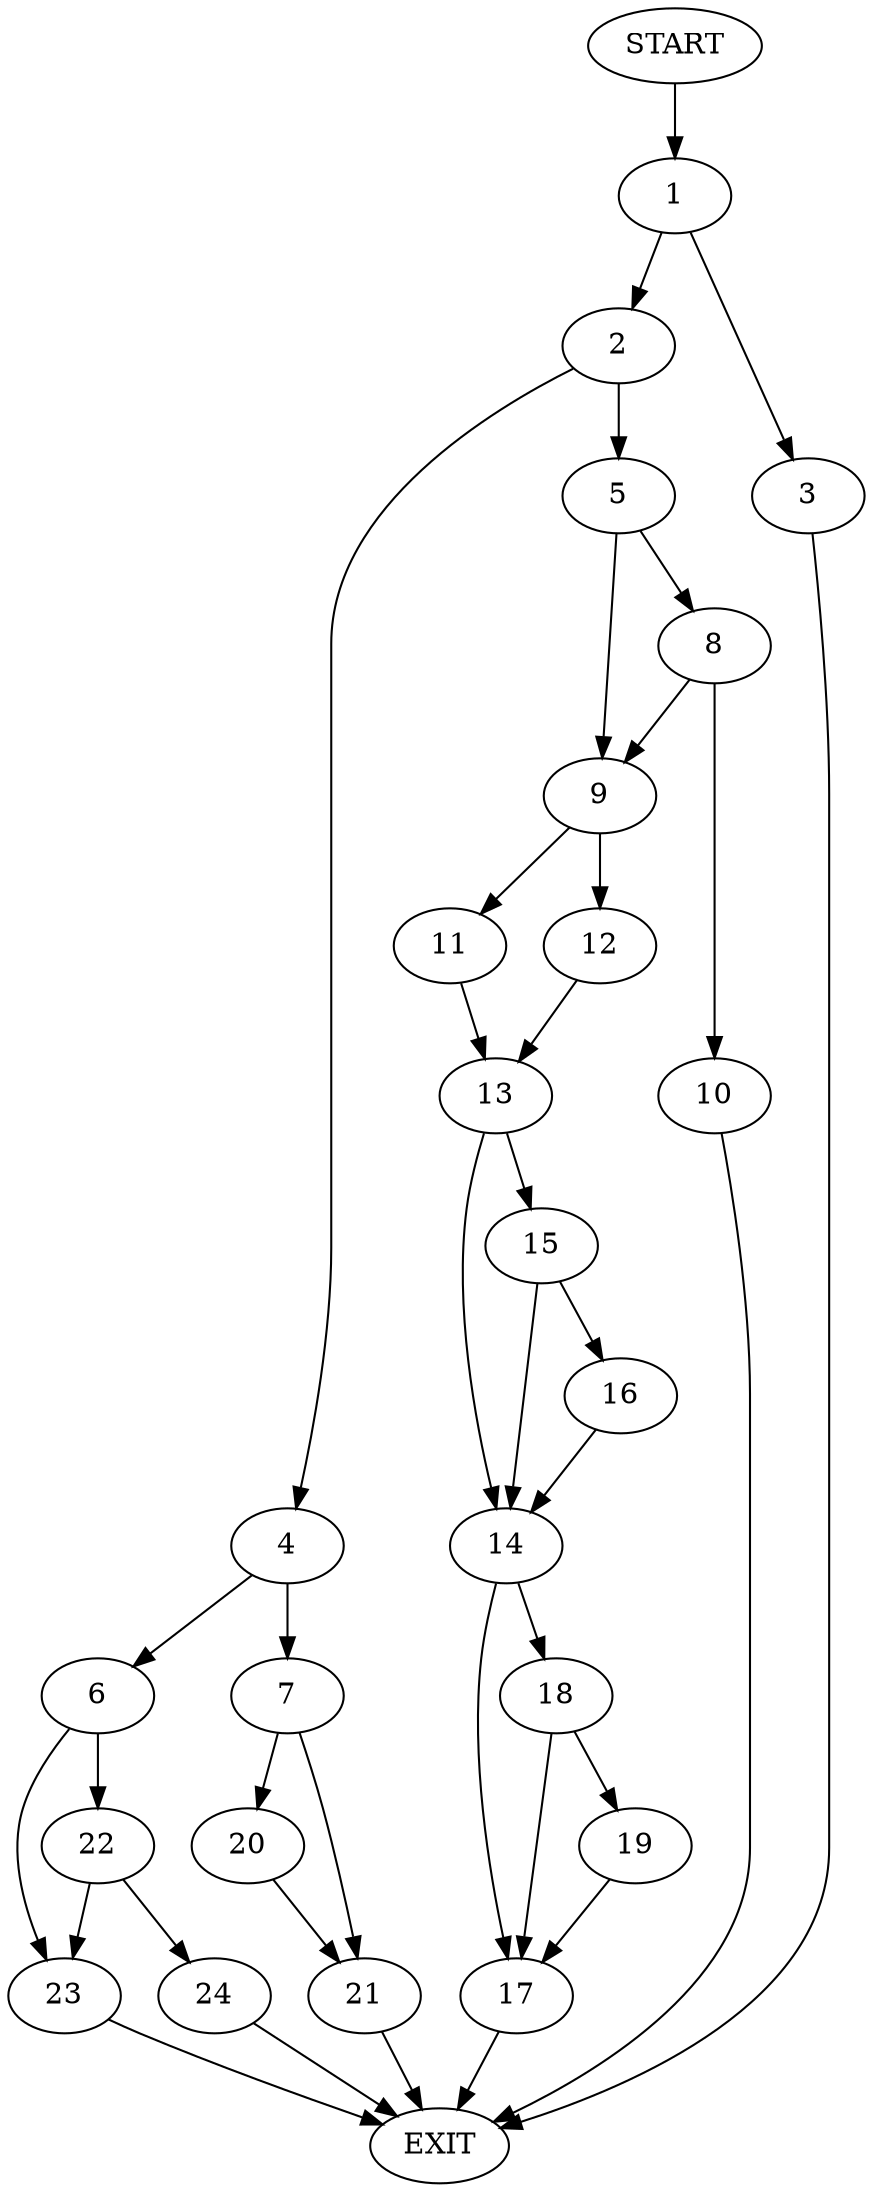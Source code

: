 digraph {
0 [label="START"]
25 [label="EXIT"]
0 -> 1
1 -> 2
1 -> 3
3 -> 25
2 -> 4
2 -> 5
4 -> 6
4 -> 7
5 -> 8
5 -> 9
8 -> 9
8 -> 10
9 -> 11
9 -> 12
10 -> 25
11 -> 13
12 -> 13
13 -> 14
13 -> 15
15 -> 14
15 -> 16
14 -> 17
14 -> 18
16 -> 14
18 -> 17
18 -> 19
17 -> 25
19 -> 17
7 -> 20
7 -> 21
6 -> 22
6 -> 23
20 -> 21
21 -> 25
23 -> 25
22 -> 24
22 -> 23
24 -> 25
}
